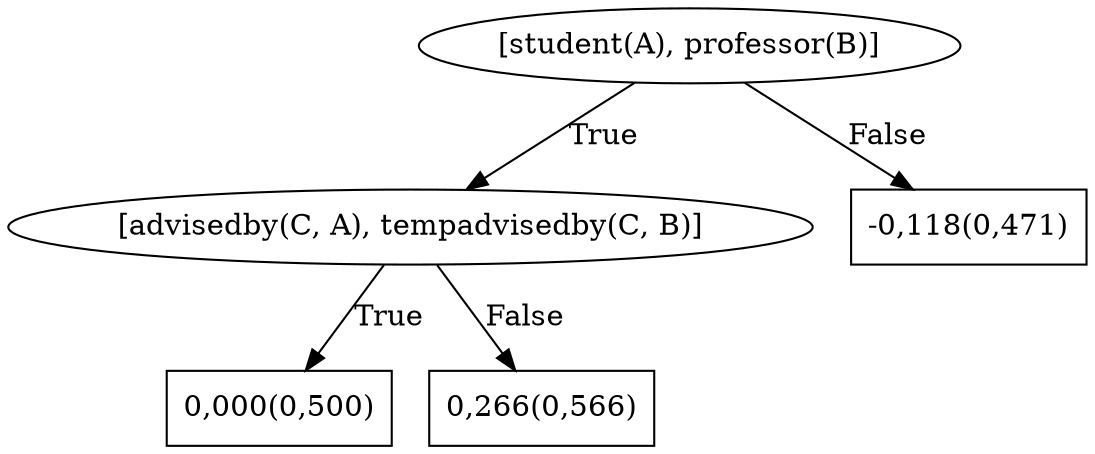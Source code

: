 digraph G{ 
1[label = "[student(A), professor(B)]"];
1 -> 2[label="True"];
1 -> 3[label="False"];
2[label = "[advisedby(C, A), tempadvisedby(C, B)]"];
2 -> 4[label="True"];
2 -> 5[label="False"];
4[shape = box,label = "0,000(0,500)"];
5[shape = box,label = "0,266(0,566)"];
3[shape = box,label = "-0,118(0,471)"];
}

